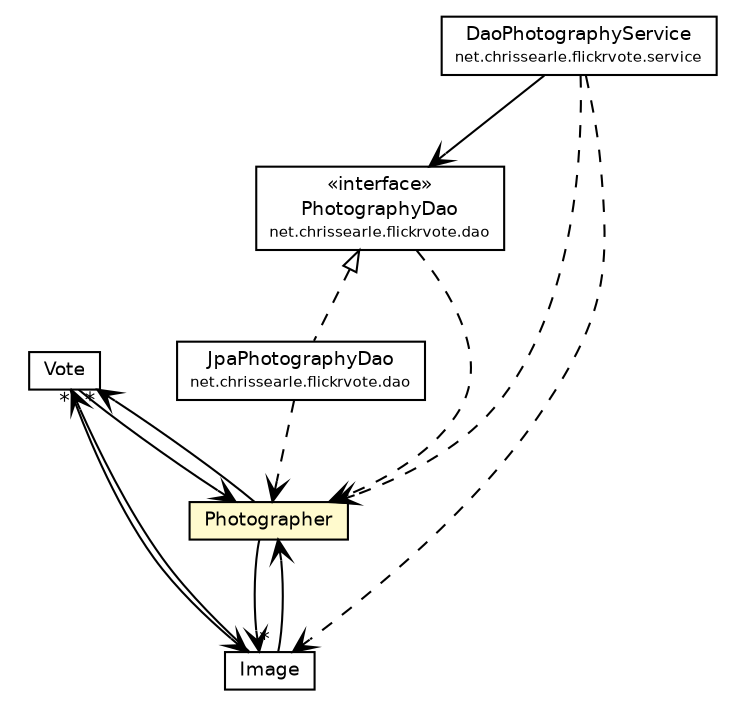 #!/usr/local/bin/dot
#
# Class diagram 
# Generated by UmlGraph version 4.6 (http://www.spinellis.gr/sw/umlgraph)
#

digraph G {
	edge [fontname="Helvetica",fontsize=10,labelfontname="Helvetica",labelfontsize=10];
	node [fontname="Helvetica",fontsize=10,shape=plaintext];
	// net.chrissearle.flickrvote.model.Vote
	c2292 [label=<<table border="0" cellborder="1" cellspacing="0" cellpadding="2" port="p" href="./Vote.html">
		<tr><td><table border="0" cellspacing="0" cellpadding="1">
			<tr><td> Vote </td></tr>
		</table></td></tr>
		</table>>, fontname="Helvetica", fontcolor="black", fontsize=9.0];
	// net.chrissearle.flickrvote.model.Photographer
	c2293 [label=<<table border="0" cellborder="1" cellspacing="0" cellpadding="2" port="p" bgcolor="lemonChiffon" href="./Photographer.html">
		<tr><td><table border="0" cellspacing="0" cellpadding="1">
			<tr><td> Photographer </td></tr>
		</table></td></tr>
		</table>>, fontname="Helvetica", fontcolor="black", fontsize=9.0];
	// net.chrissearle.flickrvote.model.Image
	c2294 [label=<<table border="0" cellborder="1" cellspacing="0" cellpadding="2" port="p" href="./Image.html">
		<tr><td><table border="0" cellspacing="0" cellpadding="1">
			<tr><td> Image </td></tr>
		</table></td></tr>
		</table>>, fontname="Helvetica", fontcolor="black", fontsize=9.0];
	// net.chrissearle.flickrvote.dao.JpaPhotographyDao
	c2305 [label=<<table border="0" cellborder="1" cellspacing="0" cellpadding="2" port="p" href="../dao/JpaPhotographyDao.html">
		<tr><td><table border="0" cellspacing="0" cellpadding="1">
			<tr><td> JpaPhotographyDao </td></tr>
			<tr><td><font point-size="7.0"> net.chrissearle.flickrvote.dao </font></td></tr>
		</table></td></tr>
		</table>>, fontname="Helvetica", fontcolor="black", fontsize=9.0];
	// net.chrissearle.flickrvote.dao.PhotographyDao
	c2308 [label=<<table border="0" cellborder="1" cellspacing="0" cellpadding="2" port="p" href="../dao/PhotographyDao.html">
		<tr><td><table border="0" cellspacing="0" cellpadding="1">
			<tr><td> &laquo;interface&raquo; </td></tr>
			<tr><td> PhotographyDao </td></tr>
			<tr><td><font point-size="7.0"> net.chrissearle.flickrvote.dao </font></td></tr>
		</table></td></tr>
		</table>>, fontname="Helvetica", fontcolor="black", fontsize=9.0];
	// net.chrissearle.flickrvote.service.DaoPhotographyService
	c2320 [label=<<table border="0" cellborder="1" cellspacing="0" cellpadding="2" port="p" href="../service/DaoPhotographyService.html">
		<tr><td><table border="0" cellspacing="0" cellpadding="1">
			<tr><td> DaoPhotographyService </td></tr>
			<tr><td><font point-size="7.0"> net.chrissearle.flickrvote.service </font></td></tr>
		</table></td></tr>
		</table>>, fontname="Helvetica", fontcolor="black", fontsize=9.0];
	//net.chrissearle.flickrvote.dao.JpaPhotographyDao implements net.chrissearle.flickrvote.dao.PhotographyDao
	c2308:p -> c2305:p [dir=back,arrowtail=empty,style=dashed];
	// net.chrissearle.flickrvote.model.Vote NAVASSOC net.chrissearle.flickrvote.model.Photographer
	c2292:p -> c2293:p [taillabel="", label="", headlabel="", fontname="Helvetica", fontcolor="black", fontsize=10.0, color="black", arrowhead=open];
	// net.chrissearle.flickrvote.model.Vote NAVASSOC net.chrissearle.flickrvote.model.Image
	c2292:p -> c2294:p [taillabel="", label="", headlabel="", fontname="Helvetica", fontcolor="black", fontsize=10.0, color="black", arrowhead=open];
	// net.chrissearle.flickrvote.model.Photographer NAVASSOC net.chrissearle.flickrvote.model.Image
	c2293:p -> c2294:p [taillabel="", label="", headlabel="*", fontname="Helvetica", fontcolor="black", fontsize=10.0, color="black", arrowhead=open];
	// net.chrissearle.flickrvote.model.Photographer NAVASSOC net.chrissearle.flickrvote.model.Vote
	c2293:p -> c2292:p [taillabel="", label="", headlabel="*", fontname="Helvetica", fontcolor="black", fontsize=10.0, color="black", arrowhead=open];
	// net.chrissearle.flickrvote.model.Image NAVASSOC net.chrissearle.flickrvote.model.Photographer
	c2294:p -> c2293:p [taillabel="", label="", headlabel="", fontname="Helvetica", fontcolor="black", fontsize=10.0, color="black", arrowhead=open];
	// net.chrissearle.flickrvote.model.Image NAVASSOC net.chrissearle.flickrvote.model.Vote
	c2294:p -> c2292:p [taillabel="", label="", headlabel="*", fontname="Helvetica", fontcolor="black", fontsize=10.0, color="black", arrowhead=open];
	// net.chrissearle.flickrvote.service.DaoPhotographyService NAVASSOC net.chrissearle.flickrvote.dao.PhotographyDao
	c2320:p -> c2308:p [taillabel="", label="", headlabel="", fontname="Helvetica", fontcolor="black", fontsize=10.0, color="black", arrowhead=open];
	// net.chrissearle.flickrvote.dao.JpaPhotographyDao DEPEND net.chrissearle.flickrvote.model.Photographer
	c2305:p -> c2293:p [taillabel="", label="", headlabel="", fontname="Helvetica", fontcolor="black", fontsize=10.0, color="black", arrowhead=open, style=dashed];
	// net.chrissearle.flickrvote.dao.PhotographyDao DEPEND net.chrissearle.flickrvote.model.Photographer
	c2308:p -> c2293:p [taillabel="", label="", headlabel="", fontname="Helvetica", fontcolor="black", fontsize=10.0, color="black", arrowhead=open, style=dashed];
	// net.chrissearle.flickrvote.service.DaoPhotographyService DEPEND net.chrissearle.flickrvote.model.Image
	c2320:p -> c2294:p [taillabel="", label="", headlabel="", fontname="Helvetica", fontcolor="black", fontsize=10.0, color="black", arrowhead=open, style=dashed];
	// net.chrissearle.flickrvote.service.DaoPhotographyService DEPEND net.chrissearle.flickrvote.model.Photographer
	c2320:p -> c2293:p [taillabel="", label="", headlabel="", fontname="Helvetica", fontcolor="black", fontsize=10.0, color="black", arrowhead=open, style=dashed];
}

